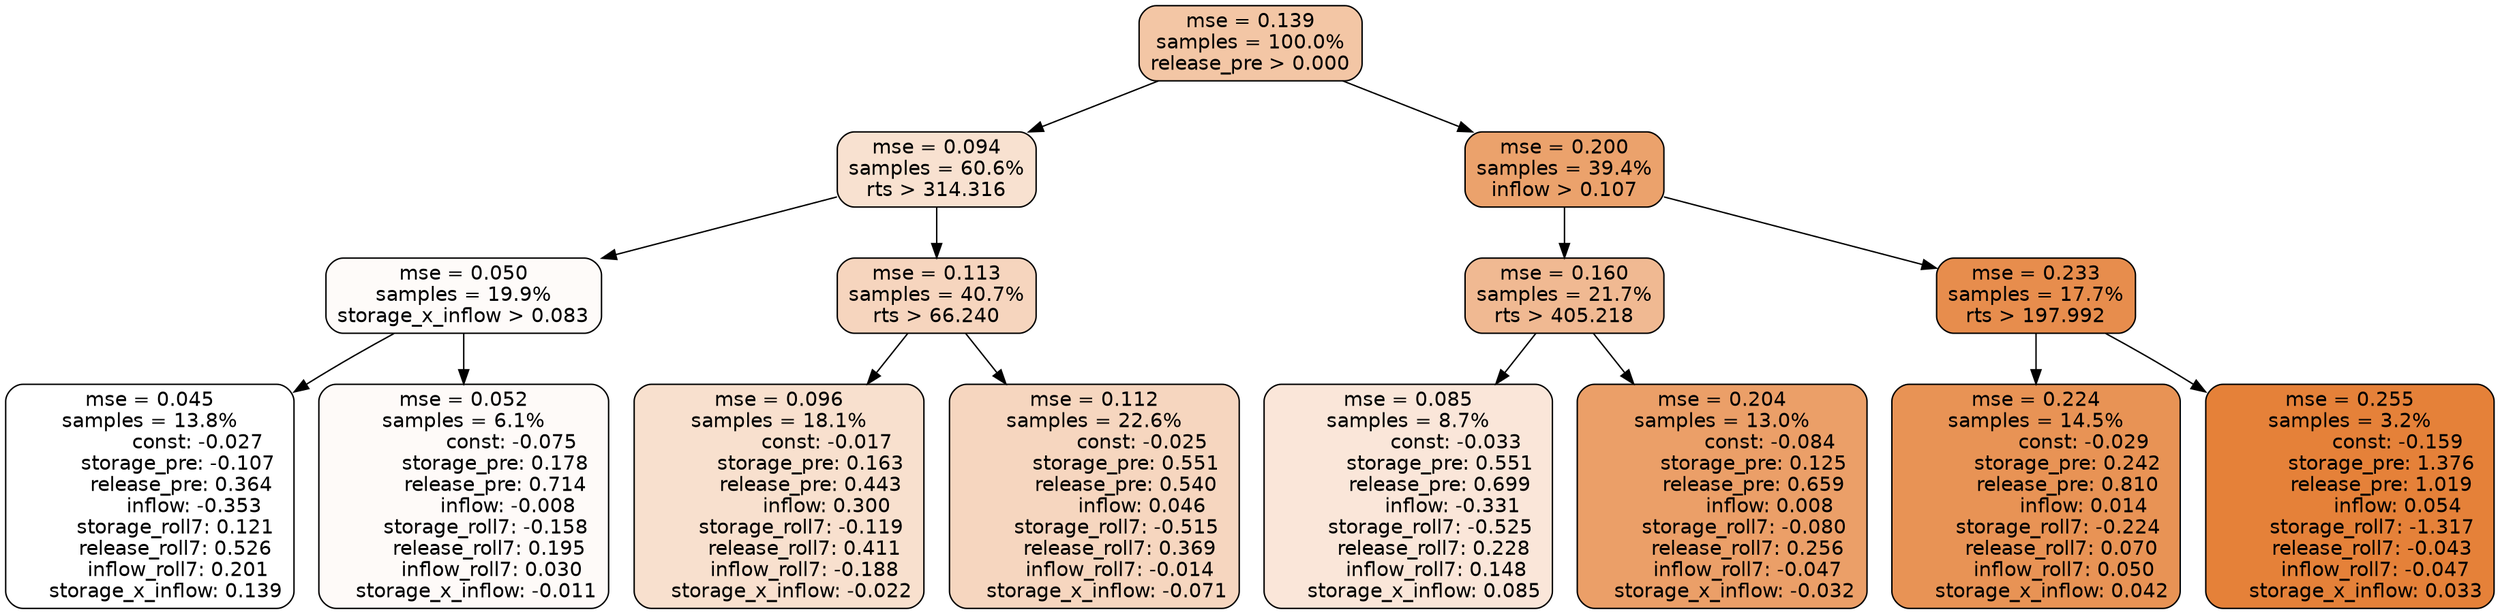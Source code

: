 digraph tree {
node [shape=rectangle, style="filled, rounded", color="black", fontname=helvetica] ;
edge [fontname=helvetica] ;
	"0" [label="mse = 0.139
samples = 100.0%
release_pre > 0.000", fillcolor="#f3c6a5"]
	"1" [label="mse = 0.094
samples = 60.6%
rts > 314.316", fillcolor="#f8e1d0"]
	"8" [label="mse = 0.200
samples = 39.4%
inflow > 0.107", fillcolor="#eba26c"]
	"5" [label="mse = 0.050
samples = 19.9%
storage_x_inflow > 0.083", fillcolor="#fefbf9"]
	"2" [label="mse = 0.113
samples = 40.7%
rts > 66.240", fillcolor="#f6d5be"]
	"9" [label="mse = 0.160
samples = 21.7%
rts > 405.218", fillcolor="#f0b992"]
	"12" [label="mse = 0.233
samples = 17.7%
rts > 197.992", fillcolor="#e78d4d"]
	"6" [label="mse = 0.045
samples = 13.8%
               const: -0.027
         storage_pre: -0.107
          release_pre: 0.364
              inflow: -0.353
        storage_roll7: 0.121
        release_roll7: 0.526
         inflow_roll7: 0.201
     storage_x_inflow: 0.139", fillcolor="#ffffff"]
	"7" [label="mse = 0.052
samples = 6.1%
               const: -0.075
          storage_pre: 0.178
          release_pre: 0.714
              inflow: -0.008
       storage_roll7: -0.158
        release_roll7: 0.195
         inflow_roll7: 0.030
    storage_x_inflow: -0.011", fillcolor="#fefaf8"]
	"3" [label="mse = 0.096
samples = 18.1%
               const: -0.017
          storage_pre: 0.163
          release_pre: 0.443
               inflow: 0.300
       storage_roll7: -0.119
        release_roll7: 0.411
        inflow_roll7: -0.188
    storage_x_inflow: -0.022", fillcolor="#f8e0ce"]
	"4" [label="mse = 0.112
samples = 22.6%
               const: -0.025
          storage_pre: 0.551
          release_pre: 0.540
               inflow: 0.046
       storage_roll7: -0.515
        release_roll7: 0.369
        inflow_roll7: -0.014
    storage_x_inflow: -0.071", fillcolor="#f6d6bf"]
	"11" [label="mse = 0.085
samples = 8.7%
               const: -0.033
          storage_pre: 0.551
          release_pre: 0.699
              inflow: -0.331
       storage_roll7: -0.525
        release_roll7: 0.228
         inflow_roll7: 0.148
     storage_x_inflow: 0.085", fillcolor="#fae6d9"]
	"10" [label="mse = 0.204
samples = 13.0%
               const: -0.084
          storage_pre: 0.125
          release_pre: 0.659
               inflow: 0.008
       storage_roll7: -0.080
        release_roll7: 0.256
        inflow_roll7: -0.047
    storage_x_inflow: -0.032", fillcolor="#eb9f68"]
	"13" [label="mse = 0.224
samples = 14.5%
               const: -0.029
          storage_pre: 0.242
          release_pre: 0.810
               inflow: 0.014
       storage_roll7: -0.224
        release_roll7: 0.070
         inflow_roll7: 0.050
     storage_x_inflow: 0.042", fillcolor="#e89355"]
	"14" [label="mse = 0.255
samples = 3.2%
               const: -0.159
          storage_pre: 1.376
          release_pre: 1.019
               inflow: 0.054
       storage_roll7: -1.317
       release_roll7: -0.043
        inflow_roll7: -0.047
     storage_x_inflow: 0.033", fillcolor="#e58139"]

	"0" -> "1"
	"0" -> "8"
	"1" -> "2"
	"1" -> "5"
	"8" -> "9"
	"8" -> "12"
	"5" -> "6"
	"5" -> "7"
	"2" -> "3"
	"2" -> "4"
	"9" -> "10"
	"9" -> "11"
	"12" -> "13"
	"12" -> "14"
}